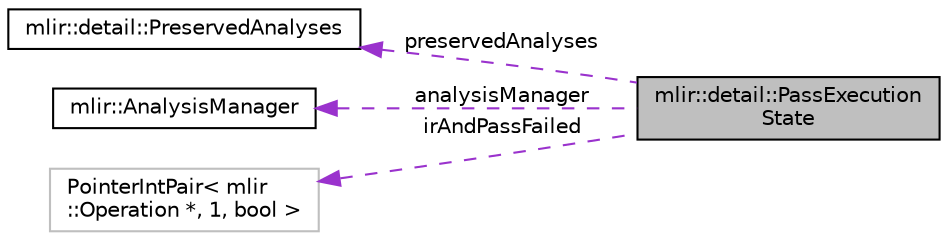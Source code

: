 digraph "mlir::detail::PassExecutionState"
{
  bgcolor="transparent";
  edge [fontname="Helvetica",fontsize="10",labelfontname="Helvetica",labelfontsize="10"];
  node [fontname="Helvetica",fontsize="10",shape=record];
  rankdir="LR";
  Node1 [label="mlir::detail::PassExecution\lState",height=0.2,width=0.4,color="black", fillcolor="grey75", style="filled", fontcolor="black"];
  Node2 -> Node1 [dir="back",color="darkorchid3",fontsize="10",style="dashed",label=" preservedAnalyses" ,fontname="Helvetica"];
  Node2 [label="mlir::detail::PreservedAnalyses",height=0.2,width=0.4,color="black",URL="$classmlir_1_1detail_1_1PreservedAnalyses.html",tooltip="A utility class to represent the analyses that are known to be preserved. "];
  Node3 -> Node1 [dir="back",color="darkorchid3",fontsize="10",style="dashed",label=" analysisManager" ,fontname="Helvetica"];
  Node3 [label="mlir::AnalysisManager",height=0.2,width=0.4,color="black",URL="$classmlir_1_1AnalysisManager.html",tooltip="This class represents an analysis manager for a particular operation instance. "];
  Node4 -> Node1 [dir="back",color="darkorchid3",fontsize="10",style="dashed",label=" irAndPassFailed" ,fontname="Helvetica"];
  Node4 [label="PointerIntPair\< mlir\l::Operation *, 1, bool \>",height=0.2,width=0.4,color="grey75"];
}
